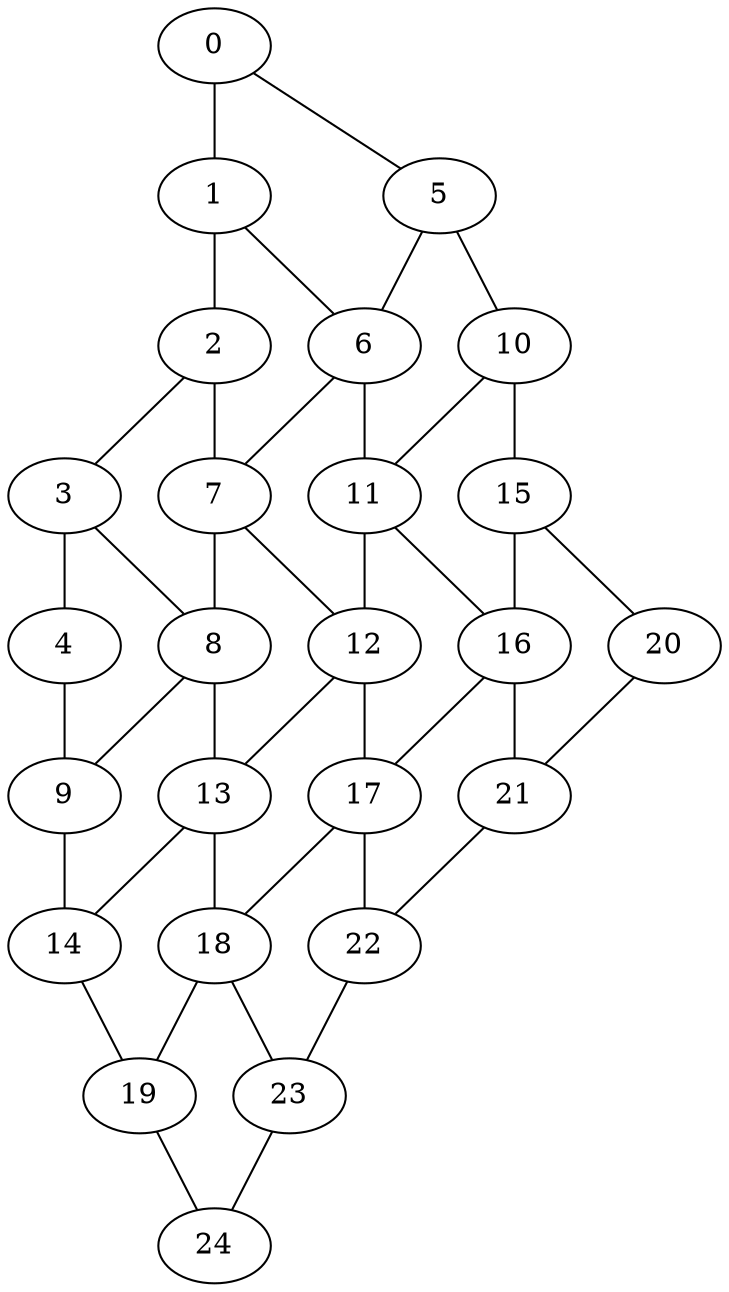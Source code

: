 graph A{
     0--1 [weight=2]
     0--5 [weight=1]
     1--2 [weight=3]
     1--6 [weight=1]
     2--3 [weight=1]
     2--7 [weight=6]
     3--4 [weight=1]
     3--8 [weight=1]
     4--9 [weight=1]
     5--6 [weight=7]
     5--10 [weight=8]
     6--7 [weight=11]
     6--11 [weight=10]
     7--8 [weight=1]
     7--12 [weight=1]
     8--9 [weight=1]
     8--13 [weight=6]
     9--14 [weight=7]
     10--11 [weight=1]
     10--15 [weight=4]
     11--12 [weight=1]
     11--16 [weight=1]
     12--13 [weight=1]
     12--17 [weight=1]
     13--14 [weight=1]
     13--18 [weight=1]
     14--19 [weight=1]
     15--16 [weight=1]
     15--20 [weight=1]
     16--17 [weight=1]
     16--21 [weight=1]
     17--18 [weight=1]
     17--22 [weight=1]
     18--19 [weight=1]
     18--23 [weight=1]
     19--24 [weight=1]
     20--21 [weight=1]
     21--22 [weight=1]
     22--23 [weight=1]
     23--24 [weight=1]
}